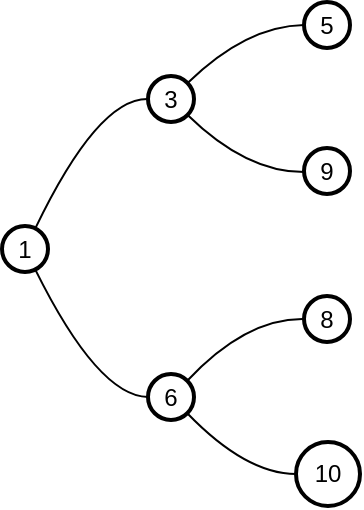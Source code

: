 <mxfile version="23.1.5" type="github">
  <diagram name="Page-1" id="aHhP2dkoNw0n4RLFs2D8">
    <mxGraphModel>
      <root>
        <mxCell id="0" />
        <mxCell id="1" parent="0" />
        <mxCell id="2" value="1" style="ellipse;aspect=fixed;strokeWidth=2;whiteSpace=wrap;" vertex="1" parent="1">
          <mxGeometry y="112" width="23" height="23" as="geometry" />
        </mxCell>
        <mxCell id="3" value="3" style="ellipse;aspect=fixed;strokeWidth=2;whiteSpace=wrap;" vertex="1" parent="1">
          <mxGeometry x="73" y="37" width="23" height="23" as="geometry" />
        </mxCell>
        <mxCell id="4" value="6" style="ellipse;aspect=fixed;strokeWidth=2;whiteSpace=wrap;" vertex="1" parent="1">
          <mxGeometry x="73" y="186" width="23" height="23" as="geometry" />
        </mxCell>
        <mxCell id="5" value="5" style="ellipse;aspect=fixed;strokeWidth=2;whiteSpace=wrap;" vertex="1" parent="1">
          <mxGeometry x="151" width="23" height="23" as="geometry" />
        </mxCell>
        <mxCell id="6" value="9" style="ellipse;aspect=fixed;strokeWidth=2;whiteSpace=wrap;" vertex="1" parent="1">
          <mxGeometry x="151" y="73" width="23" height="23" as="geometry" />
        </mxCell>
        <mxCell id="7" value="8" style="ellipse;aspect=fixed;strokeWidth=2;whiteSpace=wrap;" vertex="1" parent="1">
          <mxGeometry x="151" y="147" width="23" height="23" as="geometry" />
        </mxCell>
        <mxCell id="8" value="10" style="ellipse;aspect=fixed;strokeWidth=2;whiteSpace=wrap;" vertex="1" parent="1">
          <mxGeometry x="147" y="220" width="32" height="32" as="geometry" />
        </mxCell>
        <mxCell id="9" value="" style="curved=1;startArrow=none;endArrow=none;exitX=0.756;exitY=0.013;entryX=0.017;entryY=0.496;" edge="1" parent="1" source="2" target="3">
          <mxGeometry relative="1" as="geometry">
            <Array as="points">
              <mxPoint x="48" y="48" />
            </Array>
          </mxGeometry>
        </mxCell>
        <mxCell id="10" value="" style="curved=1;startArrow=none;endArrow=none;exitX=0.763;exitY=1.03;entryX=0.017;entryY=0.496;" edge="1" parent="1" source="2" target="4">
          <mxGeometry relative="1" as="geometry">
            <Array as="points">
              <mxPoint x="48" y="197" />
            </Array>
          </mxGeometry>
        </mxCell>
        <mxCell id="11" value="" style="curved=1;startArrow=none;endArrow=none;exitX=1.035;exitY=-0.013;entryX=0.008;entryY=0.509;" edge="1" parent="1" source="3" target="5">
          <mxGeometry relative="1" as="geometry">
            <Array as="points">
              <mxPoint x="122" y="12" />
            </Array>
          </mxGeometry>
        </mxCell>
        <mxCell id="12" value="" style="curved=1;startArrow=none;endArrow=none;exitX=1.035;exitY=1.004;entryX=0.008;entryY=0.526;" edge="1" parent="1" source="3" target="6">
          <mxGeometry relative="1" as="geometry">
            <Array as="points">
              <mxPoint x="122" y="85" />
            </Array>
          </mxGeometry>
        </mxCell>
        <mxCell id="13" value="" style="curved=1;startArrow=none;endArrow=none;exitX=1.006;exitY=-0.013;entryX=0.008;entryY=0.5;" edge="1" parent="1" source="4" target="7">
          <mxGeometry relative="1" as="geometry">
            <Array as="points">
              <mxPoint x="122" y="158" />
            </Array>
          </mxGeometry>
        </mxCell>
        <mxCell id="14" value="" style="curved=1;startArrow=none;endArrow=none;exitX=1.006;exitY=1.004;entryX=-0.006;entryY=0.509;" edge="1" parent="1" source="4" target="8">
          <mxGeometry relative="1" as="geometry">
            <Array as="points">
              <mxPoint x="122" y="236" />
            </Array>
          </mxGeometry>
        </mxCell>
      </root>
    </mxGraphModel>
  </diagram>
</mxfile>
